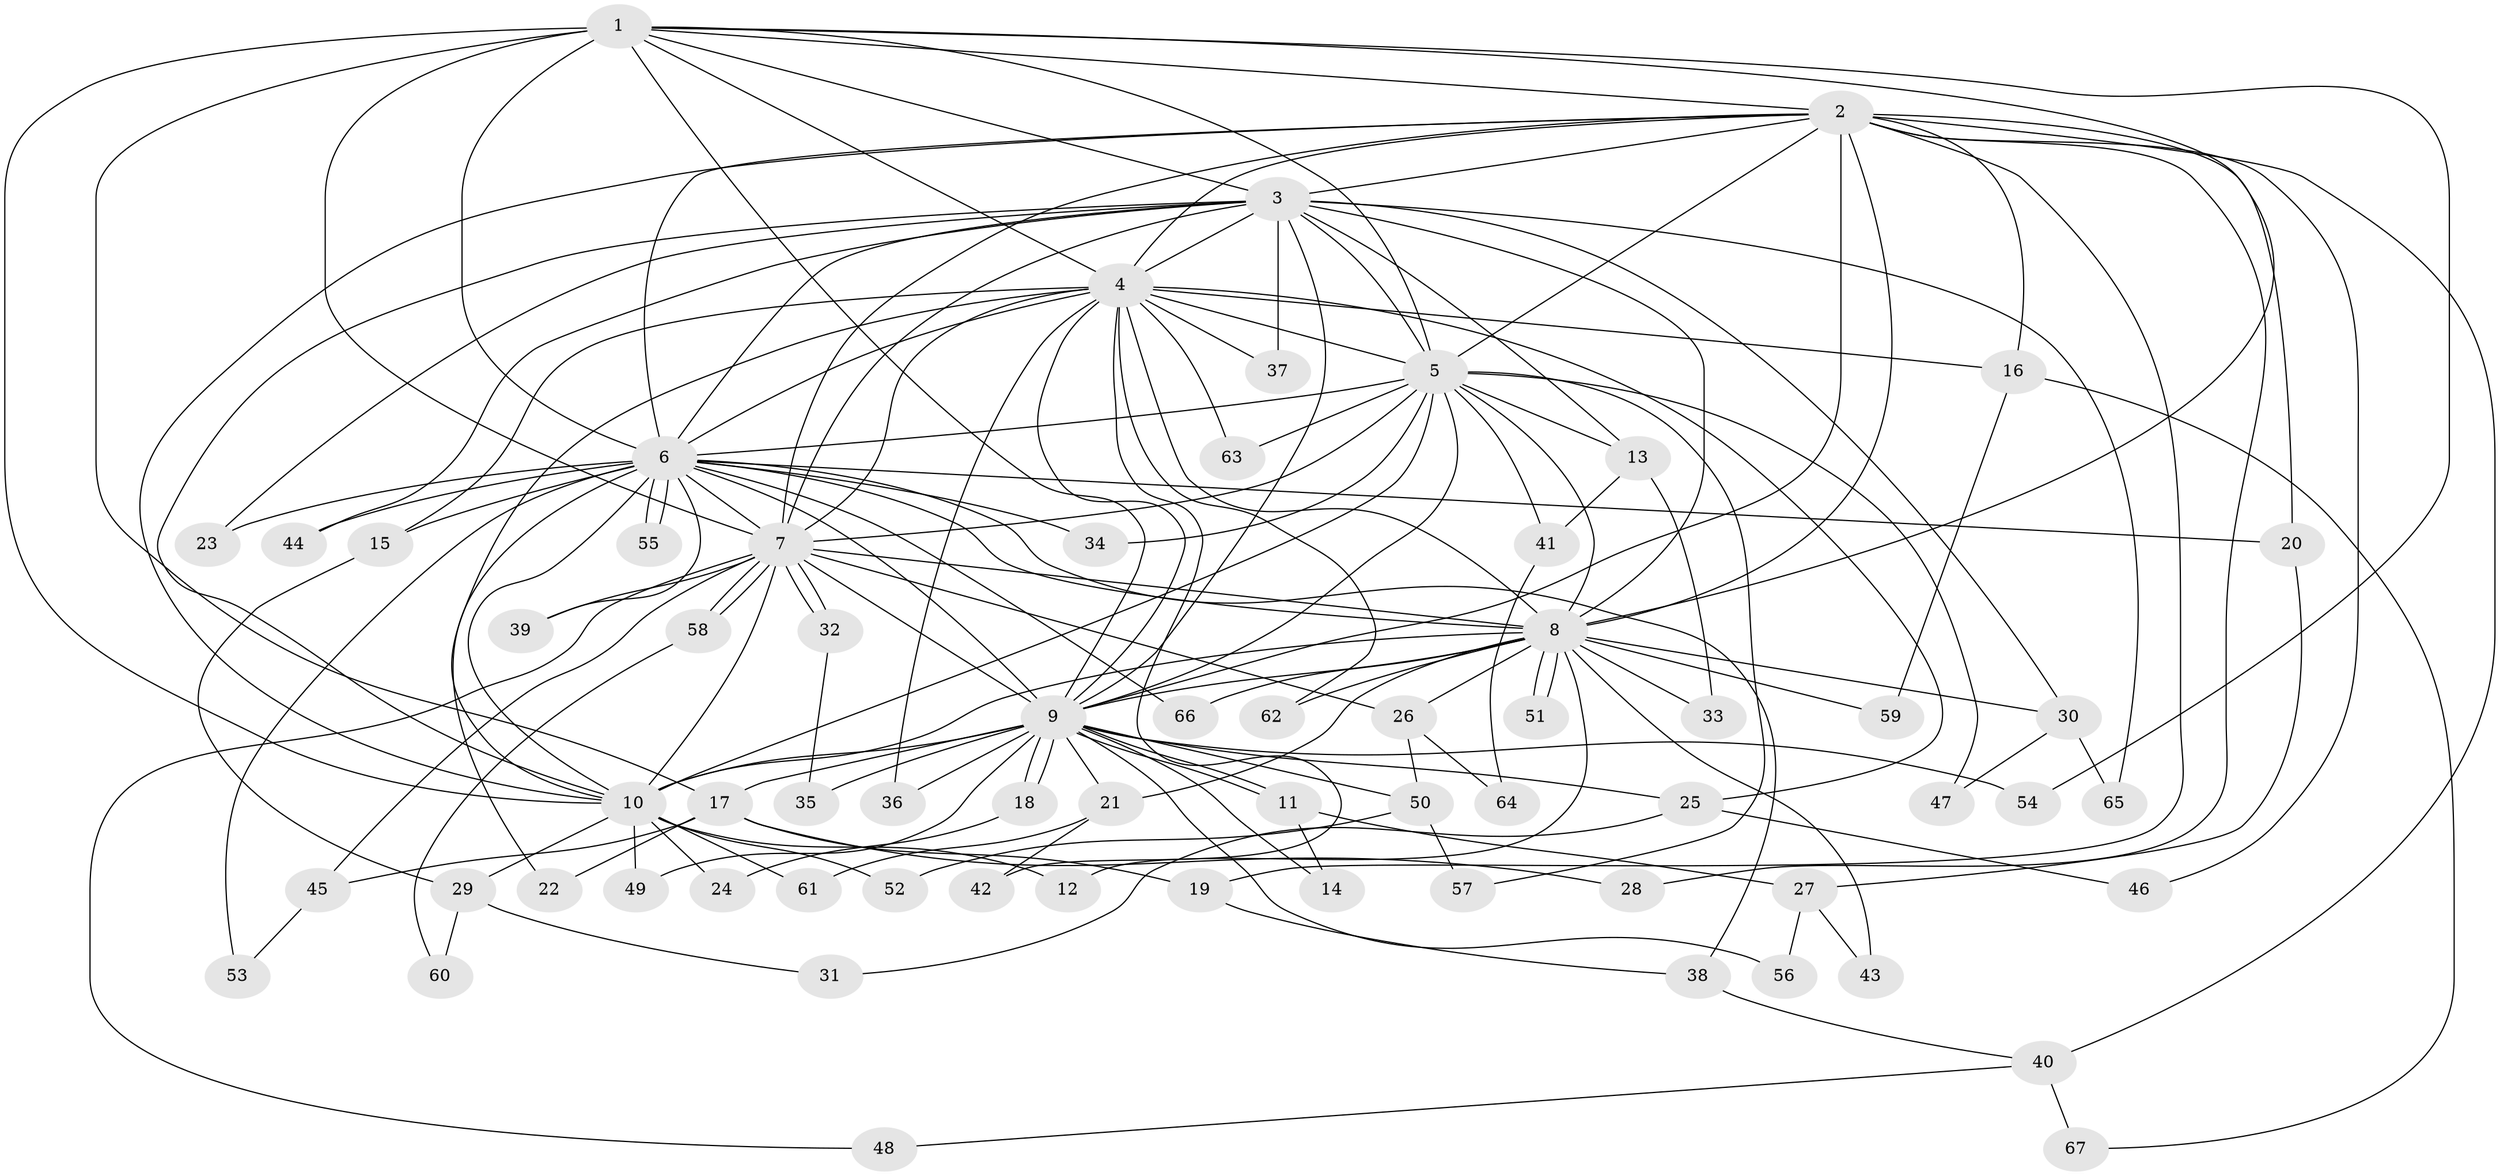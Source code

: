 // coarse degree distribution, {8: 0.022222222222222223, 13: 0.022222222222222223, 22: 0.022222222222222223, 19: 0.022222222222222223, 15: 0.022222222222222223, 16: 0.022222222222222223, 18: 0.022222222222222223, 12: 0.022222222222222223, 3: 0.15555555555555556, 2: 0.3333333333333333, 4: 0.2, 5: 0.044444444444444446, 1: 0.08888888888888889}
// Generated by graph-tools (version 1.1) at 2025/51/02/27/25 19:51:50]
// undirected, 67 vertices, 159 edges
graph export_dot {
graph [start="1"]
  node [color=gray90,style=filled];
  1;
  2;
  3;
  4;
  5;
  6;
  7;
  8;
  9;
  10;
  11;
  12;
  13;
  14;
  15;
  16;
  17;
  18;
  19;
  20;
  21;
  22;
  23;
  24;
  25;
  26;
  27;
  28;
  29;
  30;
  31;
  32;
  33;
  34;
  35;
  36;
  37;
  38;
  39;
  40;
  41;
  42;
  43;
  44;
  45;
  46;
  47;
  48;
  49;
  50;
  51;
  52;
  53;
  54;
  55;
  56;
  57;
  58;
  59;
  60;
  61;
  62;
  63;
  64;
  65;
  66;
  67;
  1 -- 2;
  1 -- 3;
  1 -- 4;
  1 -- 5;
  1 -- 6;
  1 -- 7;
  1 -- 8;
  1 -- 9;
  1 -- 10;
  1 -- 17;
  1 -- 54;
  2 -- 3;
  2 -- 4;
  2 -- 5;
  2 -- 6;
  2 -- 7;
  2 -- 8;
  2 -- 9;
  2 -- 10;
  2 -- 16;
  2 -- 19;
  2 -- 20;
  2 -- 28;
  2 -- 40;
  2 -- 46;
  3 -- 4;
  3 -- 5;
  3 -- 6;
  3 -- 7;
  3 -- 8;
  3 -- 9;
  3 -- 10;
  3 -- 13;
  3 -- 23;
  3 -- 30;
  3 -- 37;
  3 -- 44;
  3 -- 65;
  4 -- 5;
  4 -- 6;
  4 -- 7;
  4 -- 8;
  4 -- 9;
  4 -- 10;
  4 -- 15;
  4 -- 16;
  4 -- 25;
  4 -- 36;
  4 -- 37;
  4 -- 42;
  4 -- 62;
  4 -- 63;
  5 -- 6;
  5 -- 7;
  5 -- 8;
  5 -- 9;
  5 -- 10;
  5 -- 13;
  5 -- 34;
  5 -- 41;
  5 -- 47;
  5 -- 57;
  5 -- 63;
  6 -- 7;
  6 -- 8;
  6 -- 9;
  6 -- 10;
  6 -- 15;
  6 -- 20;
  6 -- 22;
  6 -- 23;
  6 -- 34;
  6 -- 38;
  6 -- 39;
  6 -- 44;
  6 -- 53;
  6 -- 55;
  6 -- 55;
  6 -- 66;
  7 -- 8;
  7 -- 9;
  7 -- 10;
  7 -- 26;
  7 -- 32;
  7 -- 32;
  7 -- 39;
  7 -- 45;
  7 -- 48;
  7 -- 58;
  7 -- 58;
  8 -- 9;
  8 -- 10;
  8 -- 12;
  8 -- 21;
  8 -- 26;
  8 -- 30;
  8 -- 33;
  8 -- 43;
  8 -- 51;
  8 -- 51;
  8 -- 59;
  8 -- 62;
  8 -- 66;
  9 -- 10;
  9 -- 11;
  9 -- 11;
  9 -- 14;
  9 -- 17;
  9 -- 18;
  9 -- 18;
  9 -- 21;
  9 -- 25;
  9 -- 35;
  9 -- 36;
  9 -- 49;
  9 -- 50;
  9 -- 54;
  9 -- 56;
  10 -- 12;
  10 -- 24;
  10 -- 29;
  10 -- 49;
  10 -- 52;
  10 -- 61;
  11 -- 14;
  11 -- 27;
  13 -- 33;
  13 -- 41;
  15 -- 29;
  16 -- 59;
  16 -- 67;
  17 -- 19;
  17 -- 22;
  17 -- 28;
  17 -- 45;
  18 -- 24;
  19 -- 38;
  20 -- 27;
  21 -- 42;
  21 -- 61;
  25 -- 31;
  25 -- 46;
  26 -- 50;
  26 -- 64;
  27 -- 43;
  27 -- 56;
  29 -- 31;
  29 -- 60;
  30 -- 47;
  30 -- 65;
  32 -- 35;
  38 -- 40;
  40 -- 48;
  40 -- 67;
  41 -- 64;
  45 -- 53;
  50 -- 52;
  50 -- 57;
  58 -- 60;
}

